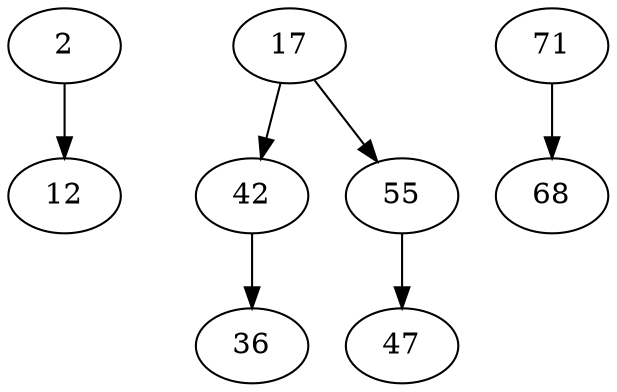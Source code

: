 strict digraph  {
2 [contraction="{8: {}}"];
12;
17 [contraction="{20: {}, 52: {}, 29: {'contraction': {33: {'contraction': {27: {}}}}}}"];
42;
36;
55;
47;
71;
68 [contraction="{100: {'contraction': {81: {'contraction': {86: {'contraction': {97: {}}}}}}}}"];
2 -> 12  [action=""];
17 -> 55  [action=""];
17 -> 42  [action=""];
42 -> 36  [action=""];
55 -> 47  [action=""];
71 -> 68  [action=""];
}
